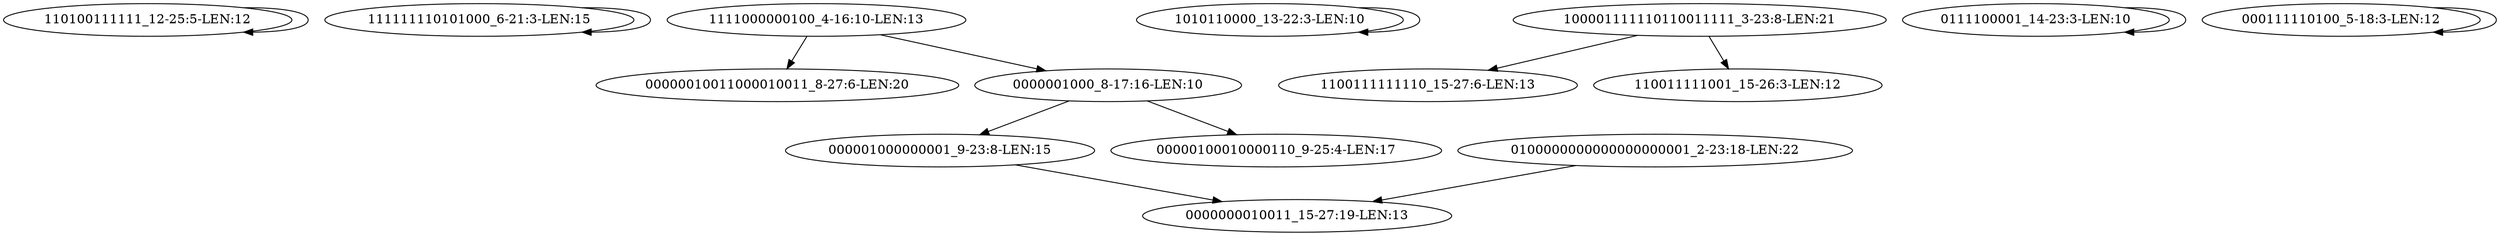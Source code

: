 digraph G {
    "110100111111_12-25:5-LEN:12" -> "110100111111_12-25:5-LEN:12";
    "111111110101000_6-21:3-LEN:15" -> "111111110101000_6-21:3-LEN:15";
    "1111000000100_4-16:10-LEN:13" -> "00000010011000010011_8-27:6-LEN:20";
    "1111000000100_4-16:10-LEN:13" -> "0000001000_8-17:16-LEN:10";
    "000001000000001_9-23:8-LEN:15" -> "0000000010011_15-27:19-LEN:13";
    "1010110000_13-22:3-LEN:10" -> "1010110000_13-22:3-LEN:10";
    "100001111110110011111_3-23:8-LEN:21" -> "1100111111110_15-27:6-LEN:13";
    "100001111110110011111_3-23:8-LEN:21" -> "110011111001_15-26:3-LEN:12";
    "0111100001_14-23:3-LEN:10" -> "0111100001_14-23:3-LEN:10";
    "0100000000000000000001_2-23:18-LEN:22" -> "0000000010011_15-27:19-LEN:13";
    "0000001000_8-17:16-LEN:10" -> "00000100010000110_9-25:4-LEN:17";
    "0000001000_8-17:16-LEN:10" -> "000001000000001_9-23:8-LEN:15";
    "000111110100_5-18:3-LEN:12" -> "000111110100_5-18:3-LEN:12";
}
